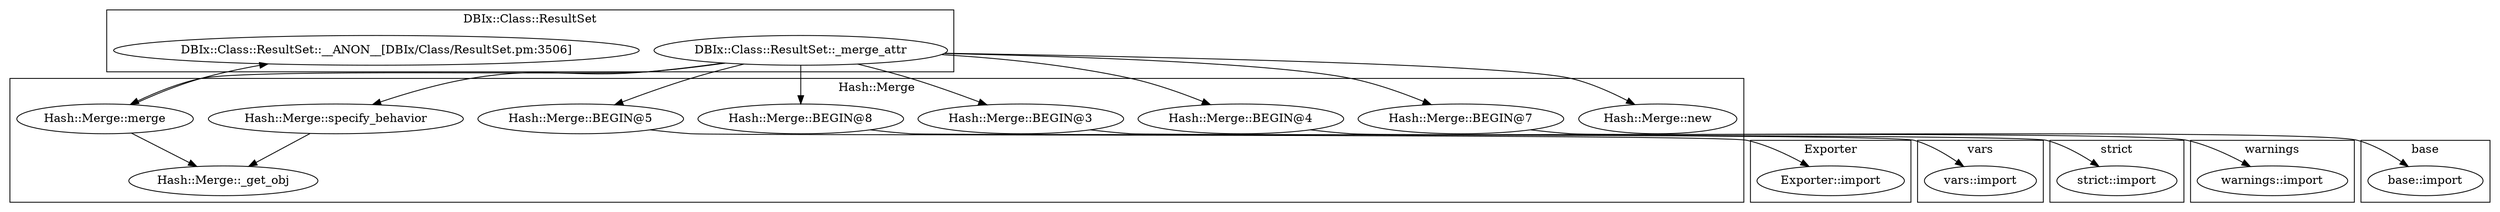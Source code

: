 digraph {
graph [overlap=false]
subgraph cluster_warnings {
	label="warnings";
	"warnings::import";
}
subgraph cluster_base {
	label="base";
	"base::import";
}
subgraph cluster_vars {
	label="vars";
	"vars::import";
}
subgraph cluster_strict {
	label="strict";
	"strict::import";
}
subgraph cluster_DBIx_Class_ResultSet {
	label="DBIx::Class::ResultSet";
	"DBIx::Class::ResultSet::_merge_attr";
	"DBIx::Class::ResultSet::__ANON__[DBIx/Class/ResultSet.pm:3506]";
}
subgraph cluster_Exporter {
	label="Exporter";
	"Exporter::import";
}
subgraph cluster_Hash_Merge {
	label="Hash::Merge";
	"Hash::Merge::BEGIN@5";
	"Hash::Merge::_get_obj";
	"Hash::Merge::BEGIN@8";
	"Hash::Merge::merge";
	"Hash::Merge::BEGIN@3";
	"Hash::Merge::specify_behavior";
	"Hash::Merge::BEGIN@4";
	"Hash::Merge::BEGIN@7";
	"Hash::Merge::new";
}
"Hash::Merge::specify_behavior" -> "Hash::Merge::_get_obj";
"Hash::Merge::merge" -> "Hash::Merge::_get_obj";
"Hash::Merge::BEGIN@5" -> "Exporter::import";
"DBIx::Class::ResultSet::_merge_attr" -> "Hash::Merge::BEGIN@7";
"DBIx::Class::ResultSet::_merge_attr" -> "Hash::Merge::new";
"DBIx::Class::ResultSet::_merge_attr" -> "Hash::Merge::BEGIN@3";
"Hash::Merge::merge" -> "DBIx::Class::ResultSet::__ANON__[DBIx/Class/ResultSet.pm:3506]";
"DBIx::Class::ResultSet::_merge_attr" -> "Hash::Merge::BEGIN@5";
"DBIx::Class::ResultSet::_merge_attr" -> "Hash::Merge::specify_behavior";
"Hash::Merge::BEGIN@7" -> "base::import";
"DBIx::Class::ResultSet::_merge_attr" -> "Hash::Merge::BEGIN@4";
"DBIx::Class::ResultSet::_merge_attr" -> "Hash::Merge::BEGIN@8";
"Hash::Merge::BEGIN@4" -> "warnings::import";
"Hash::Merge::BEGIN@8" -> "vars::import";
"DBIx::Class::ResultSet::_merge_attr" -> "Hash::Merge::merge";
"Hash::Merge::BEGIN@3" -> "strict::import";
}

